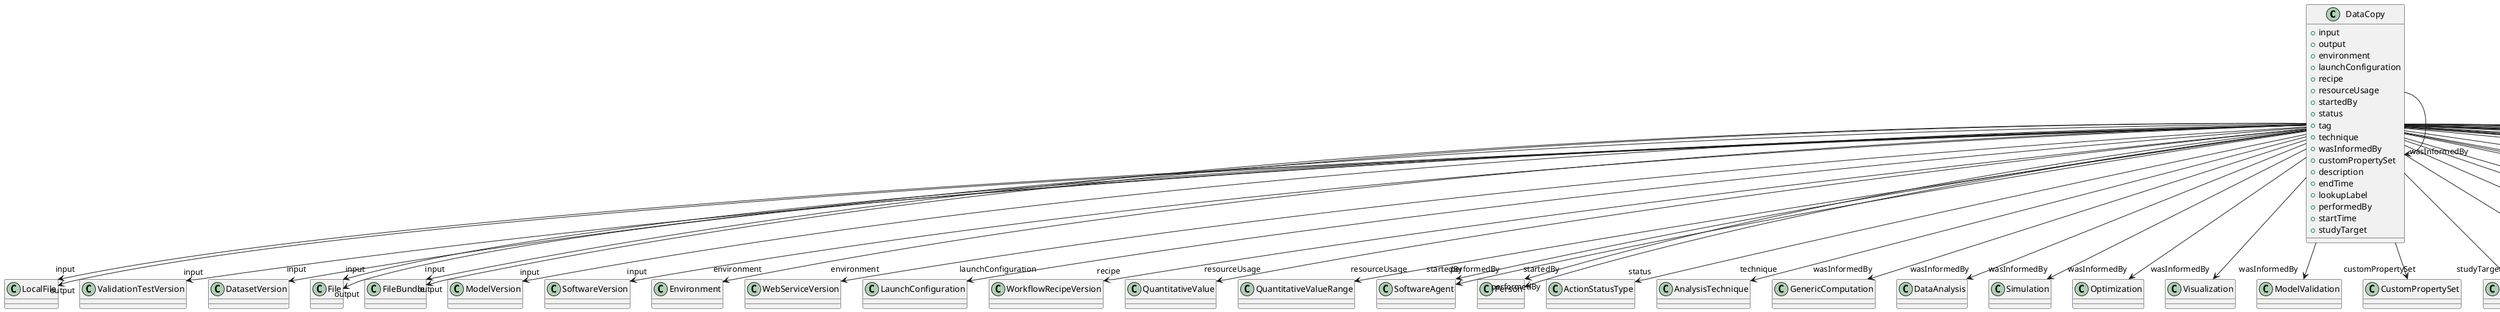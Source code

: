 @startuml
class DataCopy {
+input
+output
+environment
+launchConfiguration
+recipe
+resourceUsage
+startedBy
+status
+tag
+technique
+wasInformedBy
+customPropertySet
+description
+endTime
+lookupLabel
+performedBy
+startTime
+studyTarget

}
DataCopy -d-> "input" LocalFile
DataCopy -d-> "input" ValidationTestVersion
DataCopy -d-> "input" DatasetVersion
DataCopy -d-> "input" File
DataCopy -d-> "input" FileBundle
DataCopy -d-> "input" ModelVersion
DataCopy -d-> "input" SoftwareVersion
DataCopy -d-> "output" LocalFile
DataCopy -d-> "output" File
DataCopy -d-> "output" FileBundle
DataCopy -d-> "environment" Environment
DataCopy -d-> "environment" WebServiceVersion
DataCopy -d-> "launchConfiguration" LaunchConfiguration
DataCopy -d-> "recipe" WorkflowRecipeVersion
DataCopy -d-> "resourceUsage" QuantitativeValue
DataCopy -d-> "resourceUsage" QuantitativeValueRange
DataCopy -d-> "startedBy" SoftwareAgent
DataCopy -d-> "startedBy" Person
DataCopy -d-> "status" ActionStatusType
DataCopy -d-> "technique" AnalysisTechnique
DataCopy -d-> "wasInformedBy" GenericComputation
DataCopy -d-> "wasInformedBy" DataCopy
DataCopy -d-> "wasInformedBy" DataAnalysis
DataCopy -d-> "wasInformedBy" Simulation
DataCopy -d-> "wasInformedBy" Optimization
DataCopy -d-> "wasInformedBy" Visualization
DataCopy -d-> "wasInformedBy" ModelValidation
DataCopy -d-> "customPropertySet" CustomPropertySet
DataCopy -d-> "performedBy" SoftwareAgent
DataCopy -d-> "performedBy" Person
DataCopy -d-> "studyTarget" CellCultureType
DataCopy -d-> "studyTarget" TermSuggestion
DataCopy -d-> "studyTarget" VisualStimulusType
DataCopy -d-> "studyTarget" Species
DataCopy -d-> "studyTarget" OlfactoryStimulusType
DataCopy -d-> "studyTarget" CellType
DataCopy -d-> "studyTarget" Handedness
DataCopy -d-> "studyTarget" OrganismSubstance
DataCopy -d-> "studyTarget" GeneticStrainType
DataCopy -d-> "studyTarget" Organ
DataCopy -d-> "studyTarget" Disease
DataCopy -d-> "studyTarget" OrganismSystem
DataCopy -d-> "studyTarget" BiologicalOrder
DataCopy -d-> "studyTarget" UBERONParcellation
DataCopy -d-> "studyTarget" BiologicalSex
DataCopy -d-> "studyTarget" ElectricalStimulusType
DataCopy -d-> "studyTarget" MolecularEntity
DataCopy -d-> "studyTarget" GustatoryStimulusType
DataCopy -d-> "studyTarget" AuditoryStimulusType
DataCopy -d-> "studyTarget" TactileStimulusType
DataCopy -d-> "studyTarget" SubcellularEntity
DataCopy -d-> "studyTarget" OpticalStimulusType
DataCopy -d-> "studyTarget" BreedingType
DataCopy -d-> "studyTarget" DiseaseModel
DataCopy -d-> "studyTarget" CustomAnatomicalEntity
DataCopy -d-> "studyTarget" ParcellationEntityVersion
DataCopy -d-> "studyTarget" ParcellationEntity

@enduml